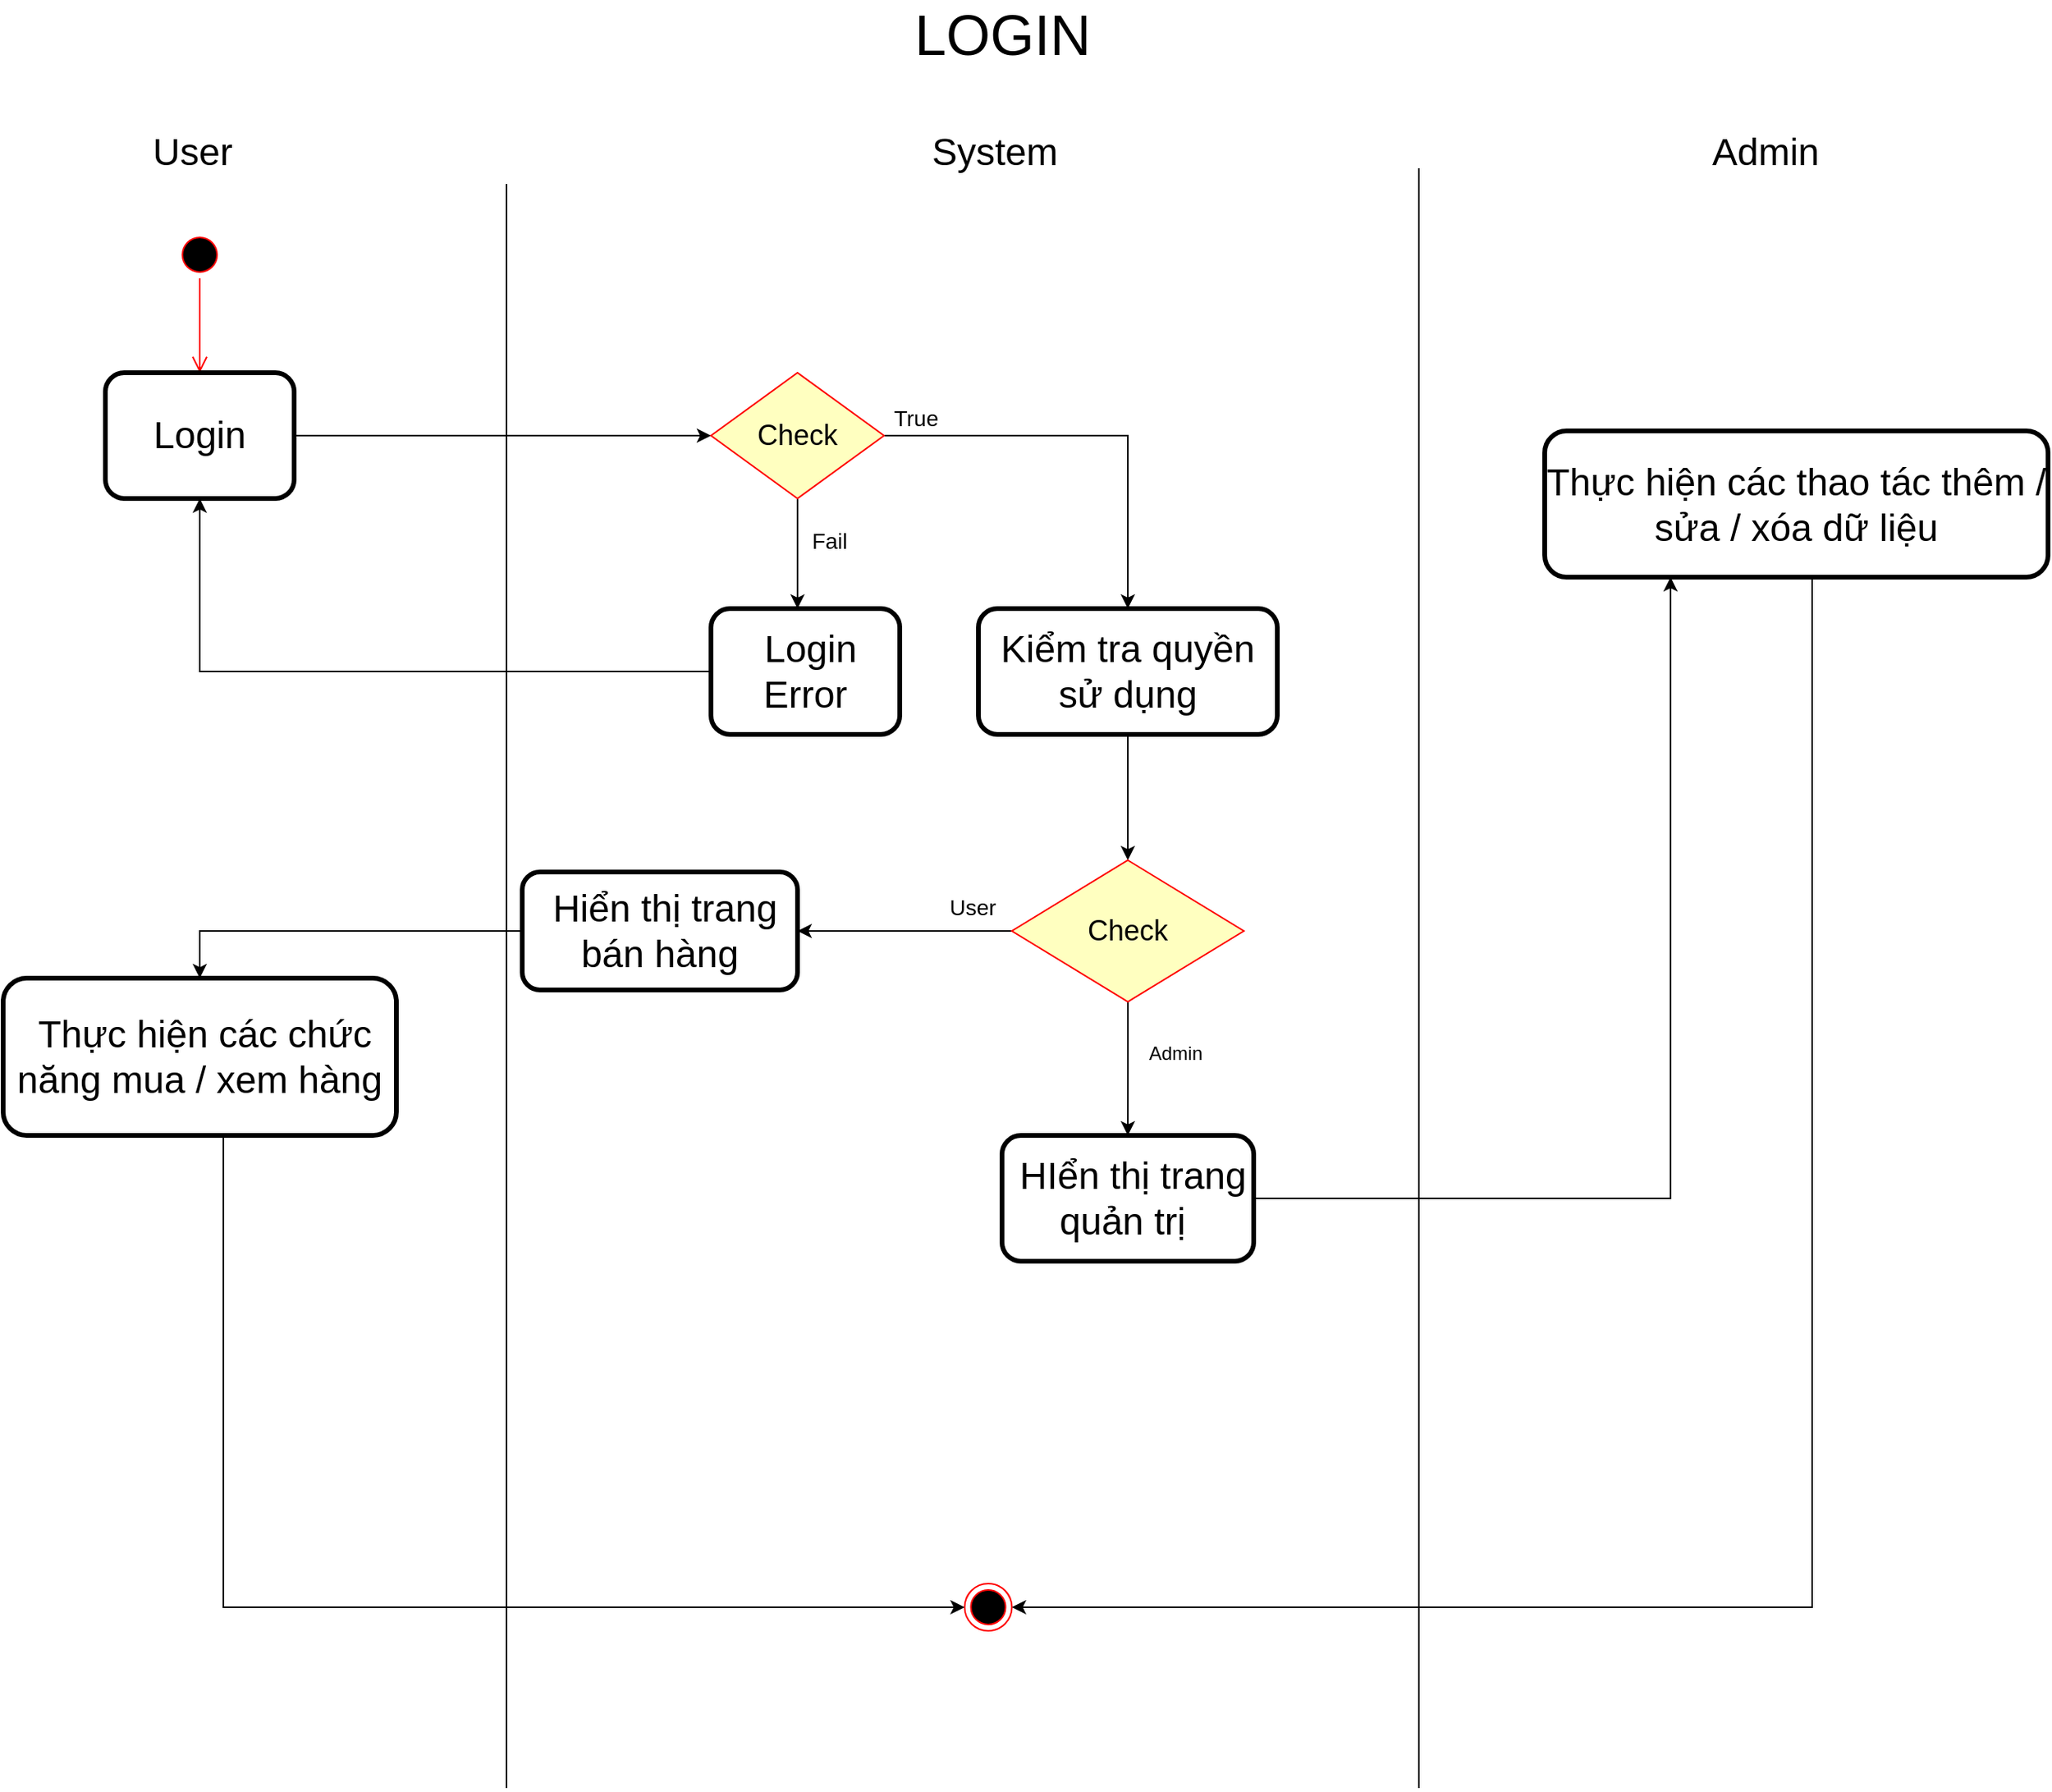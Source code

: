 <mxfile version="12.9.10" type="github"><diagram id="P2-Mg_CkBTSxw6RYj7ge" name="Login"><mxGraphModel dx="3192" dy="2607" grid="1" gridSize="10" guides="1" tooltips="1" connect="1" arrows="1" fold="1" page="1" pageScale="1" pageWidth="827" pageHeight="1169" math="0" shadow="0"><root><mxCell id="0"/><mxCell id="1" parent="0"/><mxCell id="Dgaxri3ikGQFIZxXIuS2-1" value="" style="ellipse;html=1;shape=endState;fillColor=#000000;strokeColor=#ff0000;" parent="1" vertex="1"><mxGeometry x="-68.75" y="970" width="30" height="30" as="geometry"/></mxCell><mxCell id="zRbBur8kEJc097PaeT---3" value="" style="ellipse;html=1;shape=startState;fillColor=#000000;strokeColor=#ff0000;" vertex="1" parent="1"><mxGeometry x="-570" y="110" width="30" height="30" as="geometry"/></mxCell><mxCell id="zRbBur8kEJc097PaeT---4" value="" style="edgeStyle=orthogonalEdgeStyle;html=1;verticalAlign=bottom;endArrow=open;endSize=8;strokeColor=#ff0000;" edge="1" source="zRbBur8kEJc097PaeT---3" parent="1"><mxGeometry relative="1" as="geometry"><mxPoint x="-555" y="200" as="targetPoint"/><Array as="points"><mxPoint x="-555" y="200"/></Array></mxGeometry></mxCell><mxCell id="zRbBur8kEJc097PaeT---14" value="" style="endArrow=none;html=1;" edge="1" parent="1"><mxGeometry width="50" height="50" relative="1" as="geometry"><mxPoint x="-360" y="1100" as="sourcePoint"/><mxPoint x="-360" y="80" as="targetPoint"/></mxGeometry></mxCell><mxCell id="zRbBur8kEJc097PaeT---15" value="" style="endArrow=none;html=1;" edge="1" parent="1"><mxGeometry width="50" height="50" relative="1" as="geometry"><mxPoint x="220" y="1100" as="sourcePoint"/><mxPoint x="220" y="70" as="targetPoint"/></mxGeometry></mxCell><mxCell id="zRbBur8kEJc097PaeT---17" value="&lt;font style=&quot;font-size: 24px&quot;&gt;User&lt;/font&gt;" style="text;html=1;align=center;verticalAlign=middle;resizable=0;points=[];autosize=1;" vertex="1" parent="1"><mxGeometry x="-595" y="50" width="70" height="20" as="geometry"/></mxCell><mxCell id="zRbBur8kEJc097PaeT---18" value="&lt;font style=&quot;font-size: 24px&quot;&gt;System&lt;/font&gt;" style="text;html=1;align=center;verticalAlign=middle;resizable=0;points=[];autosize=1;" vertex="1" parent="1"><mxGeometry x="-100" y="50" width="100" height="20" as="geometry"/></mxCell><mxCell id="zRbBur8kEJc097PaeT---19" value="&lt;font style=&quot;font-size: 24px&quot;&gt;Admin&lt;/font&gt;" style="text;html=1;align=center;verticalAlign=middle;resizable=0;points=[];autosize=1;" vertex="1" parent="1"><mxGeometry x="400" y="50" width="80" height="20" as="geometry"/></mxCell><mxCell id="zRbBur8kEJc097PaeT---24" style="edgeStyle=orthogonalEdgeStyle;rounded=0;orthogonalLoop=1;jettySize=auto;html=1;entryX=0;entryY=0.5;entryDx=0;entryDy=0;" edge="1" parent="1" source="zRbBur8kEJc097PaeT---20" target="zRbBur8kEJc097PaeT---21"><mxGeometry relative="1" as="geometry"><Array as="points"><mxPoint x="-230" y="240"/></Array></mxGeometry></mxCell><mxCell id="zRbBur8kEJc097PaeT---20" value="&lt;font style=&quot;font-size: 24px&quot;&gt;Login&lt;/font&gt;" style="shape=ext;rounded=1;html=1;whiteSpace=wrap;strokeWidth=3;shadow=0;" vertex="1" parent="1"><mxGeometry x="-615" y="200" width="120" height="80" as="geometry"/></mxCell><mxCell id="zRbBur8kEJc097PaeT---28" style="edgeStyle=orthogonalEdgeStyle;rounded=0;orthogonalLoop=1;jettySize=auto;html=1;" edge="1" parent="1" source="zRbBur8kEJc097PaeT---21"><mxGeometry relative="1" as="geometry"><mxPoint x="-175" y="350" as="targetPoint"/></mxGeometry></mxCell><mxCell id="zRbBur8kEJc097PaeT---35" style="edgeStyle=orthogonalEdgeStyle;rounded=0;orthogonalLoop=1;jettySize=auto;html=1;" edge="1" parent="1" source="zRbBur8kEJc097PaeT---21" target="zRbBur8kEJc097PaeT---33"><mxGeometry relative="1" as="geometry"/></mxCell><mxCell id="zRbBur8kEJc097PaeT---21" value="&lt;font style=&quot;font-size: 18px&quot;&gt;Check&lt;/font&gt;" style="rhombus;whiteSpace=wrap;html=1;fillColor=#ffffc0;strokeColor=#ff0000;shadow=0;" vertex="1" parent="1"><mxGeometry x="-230" y="200" width="110" height="80" as="geometry"/></mxCell><mxCell id="zRbBur8kEJc097PaeT---31" style="edgeStyle=orthogonalEdgeStyle;rounded=0;orthogonalLoop=1;jettySize=auto;html=1;entryX=0.5;entryY=1;entryDx=0;entryDy=0;" edge="1" parent="1" source="zRbBur8kEJc097PaeT---29" target="zRbBur8kEJc097PaeT---20"><mxGeometry relative="1" as="geometry"/></mxCell><mxCell id="zRbBur8kEJc097PaeT---29" value="&lt;font style=&quot;font-size: 24px&quot;&gt;&amp;nbsp;Login Error&lt;/font&gt;" style="shape=ext;rounded=1;html=1;whiteSpace=wrap;strokeWidth=3;shadow=0;" vertex="1" parent="1"><mxGeometry x="-230" y="350" width="120" height="80" as="geometry"/></mxCell><mxCell id="zRbBur8kEJc097PaeT---30" value="&lt;font style=&quot;font-size: 14px&quot;&gt;Fail&lt;/font&gt;" style="text;html=1;align=center;verticalAlign=middle;resizable=0;points=[];autosize=1;" vertex="1" parent="1"><mxGeometry x="-175" y="297" width="40" height="20" as="geometry"/></mxCell><mxCell id="zRbBur8kEJc097PaeT---40" style="edgeStyle=orthogonalEdgeStyle;rounded=0;orthogonalLoop=1;jettySize=auto;html=1;entryX=0.5;entryY=0;entryDx=0;entryDy=0;" edge="1" parent="1" source="zRbBur8kEJc097PaeT---33" target="zRbBur8kEJc097PaeT---36"><mxGeometry relative="1" as="geometry"/></mxCell><mxCell id="zRbBur8kEJc097PaeT---33" value="&lt;span style=&quot;font-size: 24px&quot;&gt;Kiểm tra quyền sử dụng&lt;/span&gt;" style="shape=ext;rounded=1;html=1;whiteSpace=wrap;strokeWidth=3;shadow=0;" vertex="1" parent="1"><mxGeometry x="-60" y="350" width="190" height="80" as="geometry"/></mxCell><mxCell id="zRbBur8kEJc097PaeT---34" value="&lt;font style=&quot;font-size: 36px&quot;&gt;&amp;nbsp;LOGIN&lt;/font&gt;" style="text;html=1;align=center;verticalAlign=middle;resizable=0;points=[];autosize=1;" vertex="1" parent="1"><mxGeometry x="-120" y="-30" width="140" height="30" as="geometry"/></mxCell><mxCell id="zRbBur8kEJc097PaeT---41" style="edgeStyle=orthogonalEdgeStyle;rounded=0;orthogonalLoop=1;jettySize=auto;html=1;entryX=1;entryY=0.5;entryDx=0;entryDy=0;" edge="1" parent="1" source="zRbBur8kEJc097PaeT---36" target="zRbBur8kEJc097PaeT---45"><mxGeometry relative="1" as="geometry"><mxPoint x="-440.0" y="555" as="targetPoint"/></mxGeometry></mxCell><mxCell id="zRbBur8kEJc097PaeT---43" style="edgeStyle=orthogonalEdgeStyle;rounded=0;orthogonalLoop=1;jettySize=auto;html=1;entryX=0.5;entryY=0;entryDx=0;entryDy=0;" edge="1" parent="1" source="zRbBur8kEJc097PaeT---36" target="zRbBur8kEJc097PaeT---44"><mxGeometry relative="1" as="geometry"><mxPoint x="250" y="230" as="targetPoint"/></mxGeometry></mxCell><mxCell id="zRbBur8kEJc097PaeT---36" value="&lt;font style=&quot;font-size: 18px&quot;&gt;Check&lt;/font&gt;" style="rhombus;whiteSpace=wrap;html=1;fillColor=#ffffc0;strokeColor=#ff0000;shadow=0;" vertex="1" parent="1"><mxGeometry x="-38.75" y="510" width="147.5" height="90" as="geometry"/></mxCell><mxCell id="zRbBur8kEJc097PaeT---57" style="edgeStyle=orthogonalEdgeStyle;rounded=0;orthogonalLoop=1;jettySize=auto;html=1;entryX=0.25;entryY=1;entryDx=0;entryDy=0;" edge="1" parent="1" source="zRbBur8kEJc097PaeT---44" target="zRbBur8kEJc097PaeT---56"><mxGeometry relative="1" as="geometry"/></mxCell><mxCell id="zRbBur8kEJc097PaeT---44" value="&lt;font style=&quot;font-size: 24px&quot;&gt;&amp;nbsp;HIển thị trang quản trị&amp;nbsp;&lt;/font&gt;" style="shape=ext;rounded=1;html=1;whiteSpace=wrap;strokeWidth=3;shadow=0;" vertex="1" parent="1"><mxGeometry x="-45" y="685" width="160" height="80" as="geometry"/></mxCell><mxCell id="zRbBur8kEJc097PaeT---55" style="edgeStyle=orthogonalEdgeStyle;rounded=0;orthogonalLoop=1;jettySize=auto;html=1;entryX=0.5;entryY=0;entryDx=0;entryDy=0;" edge="1" parent="1" source="zRbBur8kEJc097PaeT---45" target="zRbBur8kEJc097PaeT---53"><mxGeometry relative="1" as="geometry"/></mxCell><mxCell id="zRbBur8kEJc097PaeT---45" value="&lt;font style=&quot;font-size: 24px&quot;&gt;&amp;nbsp;Hiển thị trang bán hàng&lt;/font&gt;" style="shape=ext;rounded=1;html=1;whiteSpace=wrap;strokeWidth=3;shadow=0;" vertex="1" parent="1"><mxGeometry x="-350" y="517.5" width="175" height="75" as="geometry"/></mxCell><mxCell id="zRbBur8kEJc097PaeT---48" value="&lt;font style=&quot;font-size: 14px&quot;&gt;User&lt;/font&gt;" style="text;html=1;align=center;verticalAlign=middle;resizable=0;points=[];autosize=1;" vertex="1" parent="1"><mxGeometry x="-88.75" y="530" width="50" height="20" as="geometry"/></mxCell><mxCell id="zRbBur8kEJc097PaeT---49" value="&lt;font style=&quot;font-size: 14px&quot;&gt;&#13;True&lt;br&gt;&lt;/font&gt;" style="text;html=1;align=center;verticalAlign=middle;resizable=0;points=[];autosize=1;" vertex="1" parent="1"><mxGeometry x="-120" y="210" width="40" height="20" as="geometry"/></mxCell><mxCell id="zRbBur8kEJc097PaeT---50" value="Admin&lt;br&gt;&#13;" style="text;html=1;align=center;verticalAlign=middle;resizable=0;points=[];autosize=1;" vertex="1" parent="1"><mxGeometry x="40" y="630" width="50" height="20" as="geometry"/></mxCell><mxCell id="zRbBur8kEJc097PaeT---58" style="edgeStyle=orthogonalEdgeStyle;rounded=0;orthogonalLoop=1;jettySize=auto;html=1;entryX=0;entryY=0.5;entryDx=0;entryDy=0;" edge="1" parent="1" source="zRbBur8kEJc097PaeT---53" target="Dgaxri3ikGQFIZxXIuS2-1"><mxGeometry relative="1" as="geometry"><Array as="points"><mxPoint x="-540" y="985"/></Array></mxGeometry></mxCell><mxCell id="zRbBur8kEJc097PaeT---53" value="&lt;font style=&quot;font-size: 24px&quot;&gt;&amp;nbsp;Thực hiện các chức năng mua / xem hàng&lt;/font&gt;" style="shape=ext;rounded=1;html=1;whiteSpace=wrap;strokeWidth=3;shadow=0;" vertex="1" parent="1"><mxGeometry x="-680" y="585" width="250" height="100" as="geometry"/></mxCell><mxCell id="zRbBur8kEJc097PaeT---59" style="edgeStyle=orthogonalEdgeStyle;rounded=0;orthogonalLoop=1;jettySize=auto;html=1;entryX=1;entryY=0.5;entryDx=0;entryDy=0;" edge="1" parent="1" source="zRbBur8kEJc097PaeT---56" target="Dgaxri3ikGQFIZxXIuS2-1"><mxGeometry relative="1" as="geometry"><mxPoint x="460" y="1010" as="targetPoint"/><Array as="points"><mxPoint x="470" y="985"/></Array></mxGeometry></mxCell><mxCell id="zRbBur8kEJc097PaeT---56" value="&lt;font style=&quot;font-size: 24px&quot;&gt;Thực hiện các thao tác thêm / sửa / xóa dữ liệu&lt;/font&gt;" style="shape=ext;rounded=1;html=1;whiteSpace=wrap;strokeWidth=3;shadow=0;" vertex="1" parent="1"><mxGeometry x="300" y="237" width="320" height="93" as="geometry"/></mxCell></root></mxGraphModel></diagram></mxfile>